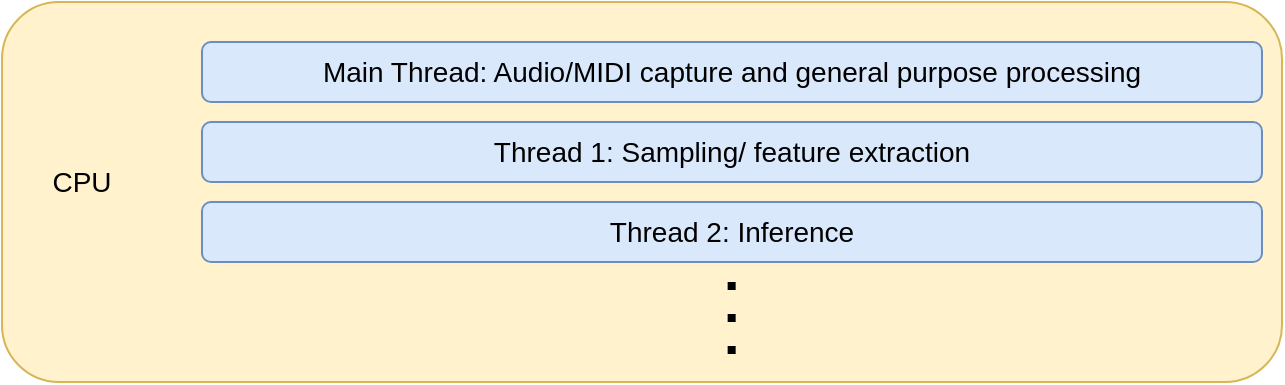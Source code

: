 <mxfile version="25.0.1">
  <diagram name="Page-1" id="3Uuw2enAfau52pqny400">
    <mxGraphModel dx="1195" dy="653" grid="1" gridSize="10" guides="1" tooltips="1" connect="1" arrows="1" fold="1" page="1" pageScale="1" pageWidth="850" pageHeight="1100" math="0" shadow="0">
      <root>
        <mxCell id="0" />
        <mxCell id="1" parent="0" />
        <mxCell id="zX0ZSAIa2gsDSJXJ3A8z-1" value="" style="rounded=1;whiteSpace=wrap;html=1;fillColor=#fff2cc;strokeColor=#d6b656;" vertex="1" parent="1">
          <mxGeometry x="80" y="50" width="640" height="190" as="geometry" />
        </mxCell>
        <mxCell id="zX0ZSAIa2gsDSJXJ3A8z-2" value="&lt;font style=&quot;font-size: 14px;&quot;&gt;Main Thread: Audio/MIDI capture and general purpose processing&lt;/font&gt;" style="rounded=1;whiteSpace=wrap;html=1;align=center;fillColor=#dae8fc;strokeColor=#6c8ebf;" vertex="1" parent="1">
          <mxGeometry x="180" y="70" width="530" height="30" as="geometry" />
        </mxCell>
        <mxCell id="zX0ZSAIa2gsDSJXJ3A8z-3" value="&lt;font style=&quot;font-size: 14px;&quot;&gt;Thread 1: Sampling/ feature extraction&lt;/font&gt;" style="rounded=1;whiteSpace=wrap;html=1;align=center;fillColor=#dae8fc;strokeColor=#6c8ebf;" vertex="1" parent="1">
          <mxGeometry x="180" y="110" width="530" height="30" as="geometry" />
        </mxCell>
        <mxCell id="zX0ZSAIa2gsDSJXJ3A8z-5" value="&lt;font style=&quot;font-size: 14px;&quot;&gt;Thread 2: Inference&lt;/font&gt;" style="rounded=1;whiteSpace=wrap;html=1;align=center;fillColor=#dae8fc;strokeColor=#6c8ebf;" vertex="1" parent="1">
          <mxGeometry x="180" y="150" width="530" height="30" as="geometry" />
        </mxCell>
        <mxCell id="zX0ZSAIa2gsDSJXJ3A8z-6" value="&lt;font style=&quot;font-size: 14px;&quot;&gt;CPU&lt;/font&gt;" style="text;html=1;align=center;verticalAlign=middle;whiteSpace=wrap;rounded=0;" vertex="1" parent="1">
          <mxGeometry x="90" y="125" width="60" height="30" as="geometry" />
        </mxCell>
        <mxCell id="zX0ZSAIa2gsDSJXJ3A8z-8" value="" style="endArrow=none;dashed=1;html=1;dashPattern=1 3;strokeWidth=4;rounded=0;" edge="1" parent="1">
          <mxGeometry width="50" height="50" relative="1" as="geometry">
            <mxPoint x="444.83" y="190" as="sourcePoint" />
            <mxPoint x="444.83" y="230" as="targetPoint" />
          </mxGeometry>
        </mxCell>
      </root>
    </mxGraphModel>
  </diagram>
</mxfile>
